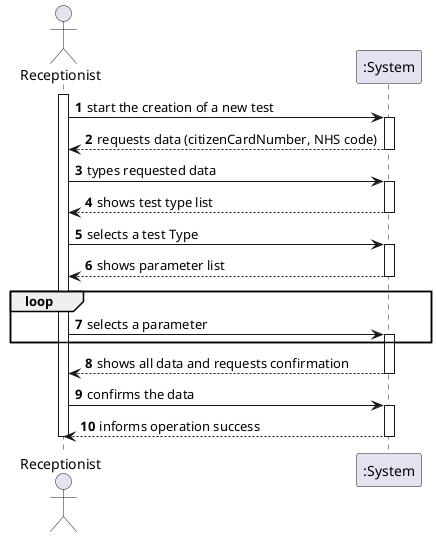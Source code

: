 @startuml
autonumber
actor "Receptionist" as RE

activate RE
RE -> ":System" : start the creation of a new test
activate ":System"
":System" --> RE : requests data (citizenCardNumber, NHS code)
deactivate ":System"
RE -> ":System" : types requested data
activate ":System"
":System" --> RE : shows test type list
deactivate ":System"
RE -> ":System" : selects a test Type
activate ":System"
":System" --> RE : shows parameter list
loop
deactivate ":System"
RE -> ":System" : selects a parameter
activate ":System"
end
":System" --> RE : shows all data and requests confirmation
deactivate ":System"
RE -> ":System" : confirms the data
activate ":System"
":System" --> RE : informs operation success
deactivate ":System"

deactivate RE

@enduml